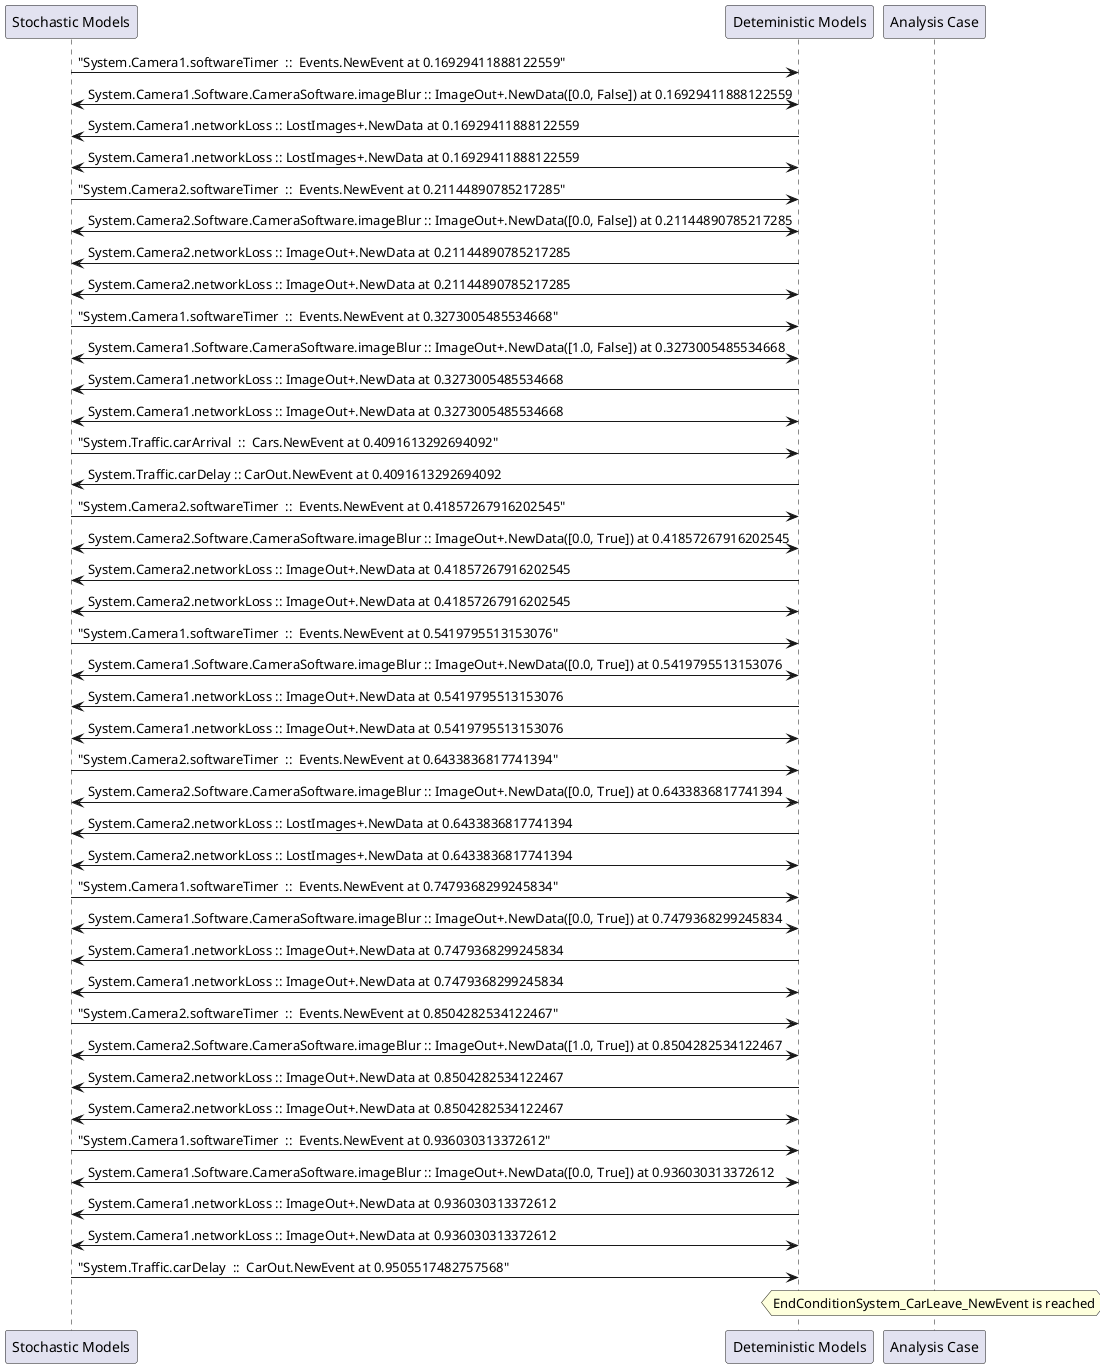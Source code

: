 
	@startuml
	participant "Stochastic Models" as stochmodel
	participant "Deteministic Models" as detmodel
	participant "Analysis Case" as analysis
	{36802_stop} stochmodel -> detmodel : "System.Camera1.softwareTimer  ::  Events.NewEvent at 0.16929411888122559"
detmodel <-> stochmodel : System.Camera1.Software.CameraSoftware.imageBlur :: ImageOut+.NewData([0.0, False]) at 0.16929411888122559
detmodel -> stochmodel : System.Camera1.networkLoss :: LostImages+.NewData at 0.16929411888122559
detmodel <-> stochmodel : System.Camera1.networkLoss :: LostImages+.NewData at 0.16929411888122559
{36818_stop} stochmodel -> detmodel : "System.Camera2.softwareTimer  ::  Events.NewEvent at 0.21144890785217285"
detmodel <-> stochmodel : System.Camera2.Software.CameraSoftware.imageBlur :: ImageOut+.NewData([0.0, False]) at 0.21144890785217285
detmodel -> stochmodel : System.Camera2.networkLoss :: ImageOut+.NewData at 0.21144890785217285
detmodel <-> stochmodel : System.Camera2.networkLoss :: ImageOut+.NewData at 0.21144890785217285
{36803_stop} stochmodel -> detmodel : "System.Camera1.softwareTimer  ::  Events.NewEvent at 0.3273005485534668"
detmodel <-> stochmodel : System.Camera1.Software.CameraSoftware.imageBlur :: ImageOut+.NewData([1.0, False]) at 0.3273005485534668
detmodel -> stochmodel : System.Camera1.networkLoss :: ImageOut+.NewData at 0.3273005485534668
detmodel <-> stochmodel : System.Camera1.networkLoss :: ImageOut+.NewData at 0.3273005485534668
{36833_stop} stochmodel -> detmodel : "System.Traffic.carArrival  ::  Cars.NewEvent at 0.4091613292694092"
{36844_start} detmodel -> stochmodel : System.Traffic.carDelay :: CarOut.NewEvent at 0.4091613292694092
{36819_stop} stochmodel -> detmodel : "System.Camera2.softwareTimer  ::  Events.NewEvent at 0.41857267916202545"
detmodel <-> stochmodel : System.Camera2.Software.CameraSoftware.imageBlur :: ImageOut+.NewData([0.0, True]) at 0.41857267916202545
detmodel -> stochmodel : System.Camera2.networkLoss :: ImageOut+.NewData at 0.41857267916202545
detmodel <-> stochmodel : System.Camera2.networkLoss :: ImageOut+.NewData at 0.41857267916202545
{36804_stop} stochmodel -> detmodel : "System.Camera1.softwareTimer  ::  Events.NewEvent at 0.5419795513153076"
detmodel <-> stochmodel : System.Camera1.Software.CameraSoftware.imageBlur :: ImageOut+.NewData([0.0, True]) at 0.5419795513153076
detmodel -> stochmodel : System.Camera1.networkLoss :: ImageOut+.NewData at 0.5419795513153076
detmodel <-> stochmodel : System.Camera1.networkLoss :: ImageOut+.NewData at 0.5419795513153076
{36820_stop} stochmodel -> detmodel : "System.Camera2.softwareTimer  ::  Events.NewEvent at 0.6433836817741394"
detmodel <-> stochmodel : System.Camera2.Software.CameraSoftware.imageBlur :: ImageOut+.NewData([0.0, True]) at 0.6433836817741394
detmodel -> stochmodel : System.Camera2.networkLoss :: LostImages+.NewData at 0.6433836817741394
detmodel <-> stochmodel : System.Camera2.networkLoss :: LostImages+.NewData at 0.6433836817741394
{36805_stop} stochmodel -> detmodel : "System.Camera1.softwareTimer  ::  Events.NewEvent at 0.7479368299245834"
detmodel <-> stochmodel : System.Camera1.Software.CameraSoftware.imageBlur :: ImageOut+.NewData([0.0, True]) at 0.7479368299245834
detmodel -> stochmodel : System.Camera1.networkLoss :: ImageOut+.NewData at 0.7479368299245834
detmodel <-> stochmodel : System.Camera1.networkLoss :: ImageOut+.NewData at 0.7479368299245834
{36821_stop} stochmodel -> detmodel : "System.Camera2.softwareTimer  ::  Events.NewEvent at 0.8504282534122467"
detmodel <-> stochmodel : System.Camera2.Software.CameraSoftware.imageBlur :: ImageOut+.NewData([1.0, True]) at 0.8504282534122467
detmodel -> stochmodel : System.Camera2.networkLoss :: ImageOut+.NewData at 0.8504282534122467
detmodel <-> stochmodel : System.Camera2.networkLoss :: ImageOut+.NewData at 0.8504282534122467
{36806_stop} stochmodel -> detmodel : "System.Camera1.softwareTimer  ::  Events.NewEvent at 0.936030313372612"
detmodel <-> stochmodel : System.Camera1.Software.CameraSoftware.imageBlur :: ImageOut+.NewData([0.0, True]) at 0.936030313372612
detmodel -> stochmodel : System.Camera1.networkLoss :: ImageOut+.NewData at 0.936030313372612
detmodel <-> stochmodel : System.Camera1.networkLoss :: ImageOut+.NewData at 0.936030313372612
{36844_stop} stochmodel -> detmodel : "System.Traffic.carDelay  ::  CarOut.NewEvent at 0.9505517482757568"
{36844_start} <-> {36844_stop} : delay
hnote over analysis 
EndConditionSystem_CarLeave_NewEvent is reached
endnote
@enduml